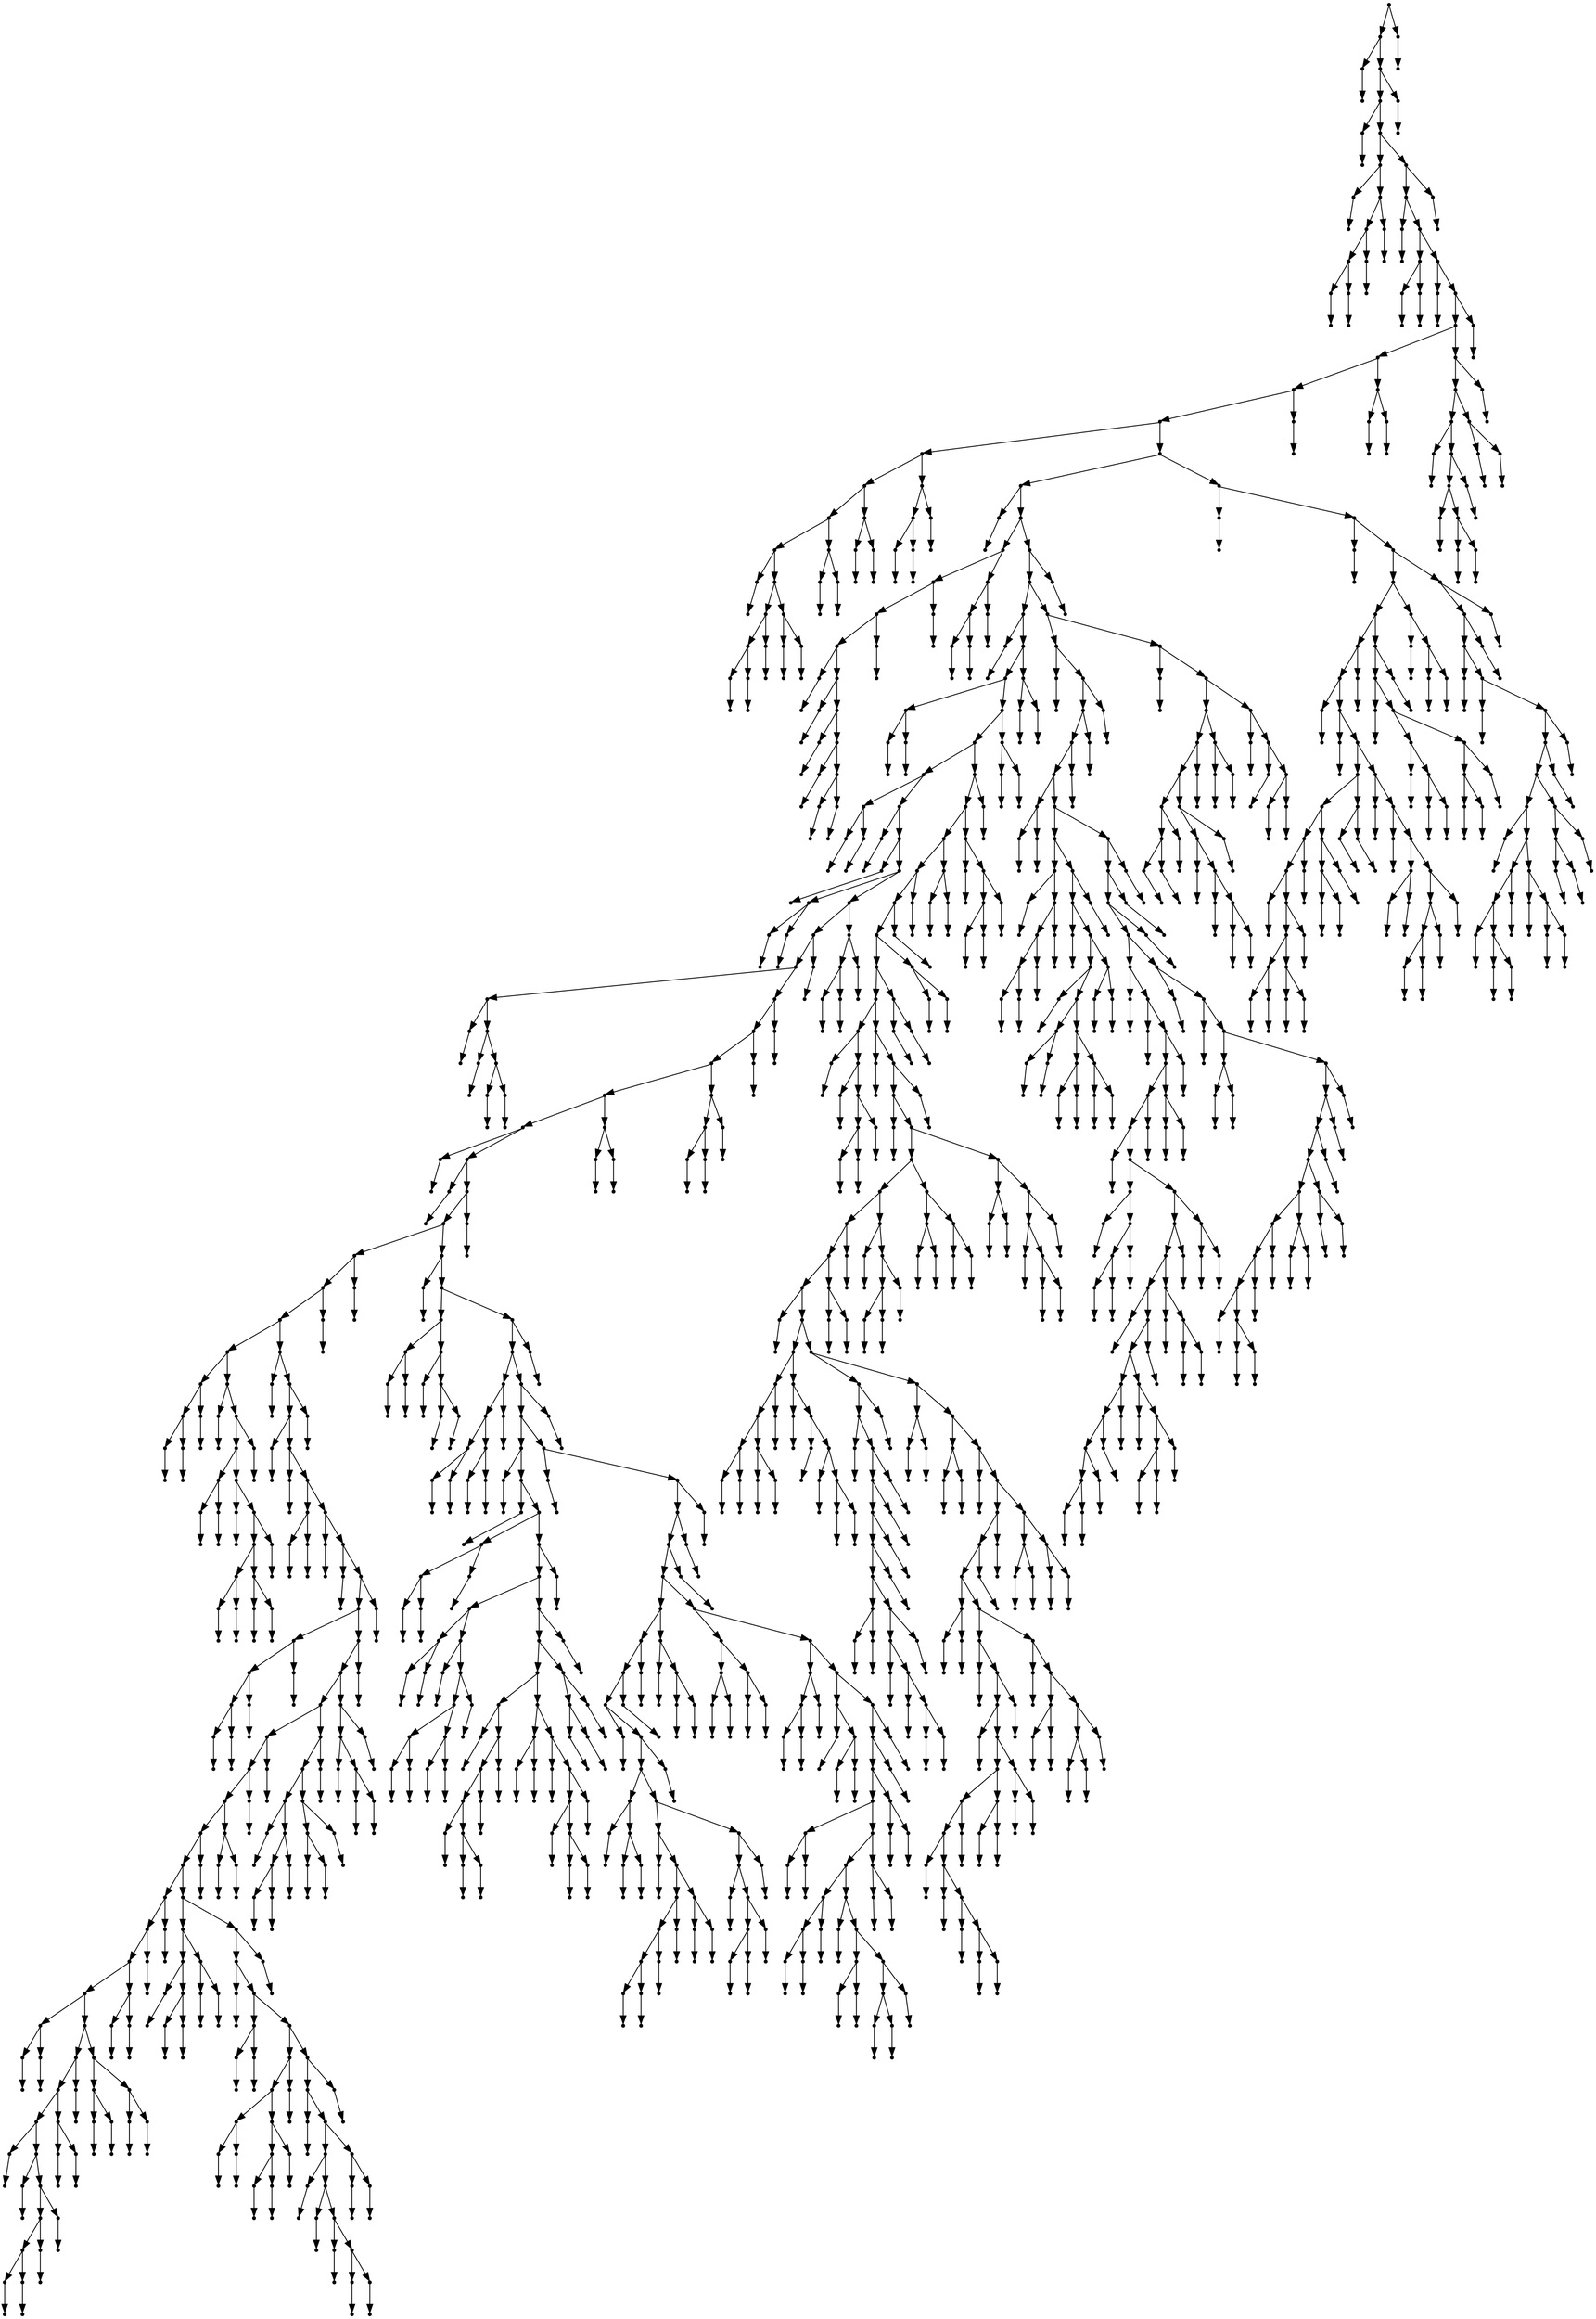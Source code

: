 digraph {
  1501 [shape=point];
  1498 [shape=point];
  1 [shape=point];
  0 [shape=point];
  1497 [shape=point];
  1494 [shape=point];
  3 [shape=point];
  2 [shape=point];
  1493 [shape=point];
  17 [shape=point];
  5 [shape=point];
  4 [shape=point];
  16 [shape=point];
  13 [shape=point];
  10 [shape=point];
  7 [shape=point];
  6 [shape=point];
  9 [shape=point];
  8 [shape=point];
  12 [shape=point];
  11 [shape=point];
  15 [shape=point];
  14 [shape=point];
  1492 [shape=point];
  1489 [shape=point];
  19 [shape=point];
  18 [shape=point];
  1488 [shape=point];
  24 [shape=point];
  21 [shape=point];
  20 [shape=point];
  23 [shape=point];
  22 [shape=point];
  1487 [shape=point];
  26 [shape=point];
  25 [shape=point];
  1486 [shape=point];
  1483 [shape=point];
  1459 [shape=point];
  1453 [shape=point];
  1450 [shape=point];
  64 [shape=point];
  55 [shape=point];
  49 [shape=point];
  43 [shape=point];
  28 [shape=point];
  27 [shape=point];
  42 [shape=point];
  36 [shape=point];
  33 [shape=point];
  30 [shape=point];
  29 [shape=point];
  32 [shape=point];
  31 [shape=point];
  35 [shape=point];
  34 [shape=point];
  41 [shape=point];
  38 [shape=point];
  37 [shape=point];
  40 [shape=point];
  39 [shape=point];
  48 [shape=point];
  45 [shape=point];
  44 [shape=point];
  47 [shape=point];
  46 [shape=point];
  54 [shape=point];
  51 [shape=point];
  50 [shape=point];
  53 [shape=point];
  52 [shape=point];
  63 [shape=point];
  60 [shape=point];
  57 [shape=point];
  56 [shape=point];
  59 [shape=point];
  58 [shape=point];
  62 [shape=point];
  61 [shape=point];
  1449 [shape=point];
  1290 [shape=point];
  66 [shape=point];
  65 [shape=point];
  1289 [shape=point];
  98 [shape=point];
  89 [shape=point];
  86 [shape=point];
  83 [shape=point];
  68 [shape=point];
  67 [shape=point];
  82 [shape=point];
  70 [shape=point];
  69 [shape=point];
  81 [shape=point];
  72 [shape=point];
  71 [shape=point];
  80 [shape=point];
  74 [shape=point];
  73 [shape=point];
  79 [shape=point];
  76 [shape=point];
  75 [shape=point];
  78 [shape=point];
  77 [shape=point];
  85 [shape=point];
  84 [shape=point];
  88 [shape=point];
  87 [shape=point];
  97 [shape=point];
  94 [shape=point];
  91 [shape=point];
  90 [shape=point];
  93 [shape=point];
  92 [shape=point];
  96 [shape=point];
  95 [shape=point];
  1288 [shape=point];
  1285 [shape=point];
  1030 [shape=point];
  100 [shape=point];
  99 [shape=point];
  1029 [shape=point];
  1023 [shape=point];
  105 [shape=point];
  102 [shape=point];
  101 [shape=point];
  104 [shape=point];
  103 [shape=point];
  1022 [shape=point];
  1016 [shape=point];
  734 [shape=point];
  110 [shape=point];
  107 [shape=point];
  106 [shape=point];
  109 [shape=point];
  108 [shape=point];
  733 [shape=point];
  112 [shape=point];
  111 [shape=point];
  732 [shape=point];
  114 [shape=point];
  113 [shape=point];
  731 [shape=point];
  119 [shape=point];
  116 [shape=point];
  115 [shape=point];
  118 [shape=point];
  117 [shape=point];
  730 [shape=point];
  721 [shape=point];
  718 [shape=point];
  130 [shape=point];
  121 [shape=point];
  120 [shape=point];
  129 [shape=point];
  123 [shape=point];
  122 [shape=point];
  128 [shape=point];
  125 [shape=point];
  124 [shape=point];
  127 [shape=point];
  126 [shape=point];
  717 [shape=point];
  714 [shape=point];
  711 [shape=point];
  702 [shape=point];
  696 [shape=point];
  132 [shape=point];
  131 [shape=point];
  695 [shape=point];
  134 [shape=point];
  133 [shape=point];
  694 [shape=point];
  691 [shape=point];
  400 [shape=point];
  397 [shape=point];
  394 [shape=point];
  172 [shape=point];
  142 [shape=point];
  139 [shape=point];
  136 [shape=point];
  135 [shape=point];
  138 [shape=point];
  137 [shape=point];
  141 [shape=point];
  140 [shape=point];
  171 [shape=point];
  144 [shape=point];
  143 [shape=point];
  170 [shape=point];
  167 [shape=point];
  149 [shape=point];
  146 [shape=point];
  145 [shape=point];
  148 [shape=point];
  147 [shape=point];
  166 [shape=point];
  151 [shape=point];
  150 [shape=point];
  165 [shape=point];
  162 [shape=point];
  156 [shape=point];
  153 [shape=point];
  152 [shape=point];
  155 [shape=point];
  154 [shape=point];
  161 [shape=point];
  158 [shape=point];
  157 [shape=point];
  160 [shape=point];
  159 [shape=point];
  164 [shape=point];
  163 [shape=point];
  169 [shape=point];
  168 [shape=point];
  393 [shape=point];
  174 [shape=point];
  173 [shape=point];
  392 [shape=point];
  389 [shape=point];
  176 [shape=point];
  175 [shape=point];
  388 [shape=point];
  178 [shape=point];
  177 [shape=point];
  387 [shape=point];
  183 [shape=point];
  180 [shape=point];
  179 [shape=point];
  182 [shape=point];
  181 [shape=point];
  386 [shape=point];
  185 [shape=point];
  184 [shape=point];
  385 [shape=point];
  187 [shape=point];
  186 [shape=point];
  384 [shape=point];
  381 [shape=point];
  198 [shape=point];
  195 [shape=point];
  192 [shape=point];
  189 [shape=point];
  188 [shape=point];
  191 [shape=point];
  190 [shape=point];
  194 [shape=point];
  193 [shape=point];
  197 [shape=point];
  196 [shape=point];
  380 [shape=point];
  377 [shape=point];
  365 [shape=point];
  341 [shape=point];
  338 [shape=point];
  335 [shape=point];
  329 [shape=point];
  326 [shape=point];
  254 [shape=point];
  251 [shape=point];
  248 [shape=point];
  242 [shape=point];
  203 [shape=point];
  200 [shape=point];
  199 [shape=point];
  202 [shape=point];
  201 [shape=point];
  241 [shape=point];
  229 [shape=point];
  226 [shape=point];
  220 [shape=point];
  205 [shape=point];
  204 [shape=point];
  219 [shape=point];
  207 [shape=point];
  206 [shape=point];
  218 [shape=point];
  215 [shape=point];
  212 [shape=point];
  209 [shape=point];
  208 [shape=point];
  211 [shape=point];
  210 [shape=point];
  214 [shape=point];
  213 [shape=point];
  217 [shape=point];
  216 [shape=point];
  225 [shape=point];
  222 [shape=point];
  221 [shape=point];
  224 [shape=point];
  223 [shape=point];
  228 [shape=point];
  227 [shape=point];
  240 [shape=point];
  234 [shape=point];
  231 [shape=point];
  230 [shape=point];
  233 [shape=point];
  232 [shape=point];
  239 [shape=point];
  236 [shape=point];
  235 [shape=point];
  238 [shape=point];
  237 [shape=point];
  247 [shape=point];
  244 [shape=point];
  243 [shape=point];
  246 [shape=point];
  245 [shape=point];
  250 [shape=point];
  249 [shape=point];
  253 [shape=point];
  252 [shape=point];
  325 [shape=point];
  268 [shape=point];
  262 [shape=point];
  256 [shape=point];
  255 [shape=point];
  261 [shape=point];
  258 [shape=point];
  257 [shape=point];
  260 [shape=point];
  259 [shape=point];
  267 [shape=point];
  264 [shape=point];
  263 [shape=point];
  266 [shape=point];
  265 [shape=point];
  324 [shape=point];
  321 [shape=point];
  270 [shape=point];
  269 [shape=point];
  320 [shape=point];
  275 [shape=point];
  272 [shape=point];
  271 [shape=point];
  274 [shape=point];
  273 [shape=point];
  319 [shape=point];
  292 [shape=point];
  289 [shape=point];
  280 [shape=point];
  277 [shape=point];
  276 [shape=point];
  279 [shape=point];
  278 [shape=point];
  288 [shape=point];
  285 [shape=point];
  282 [shape=point];
  281 [shape=point];
  284 [shape=point];
  283 [shape=point];
  287 [shape=point];
  286 [shape=point];
  291 [shape=point];
  290 [shape=point];
  318 [shape=point];
  315 [shape=point];
  294 [shape=point];
  293 [shape=point];
  314 [shape=point];
  308 [shape=point];
  296 [shape=point];
  295 [shape=point];
  307 [shape=point];
  298 [shape=point];
  297 [shape=point];
  306 [shape=point];
  300 [shape=point];
  299 [shape=point];
  305 [shape=point];
  302 [shape=point];
  301 [shape=point];
  304 [shape=point];
  303 [shape=point];
  313 [shape=point];
  310 [shape=point];
  309 [shape=point];
  312 [shape=point];
  311 [shape=point];
  317 [shape=point];
  316 [shape=point];
  323 [shape=point];
  322 [shape=point];
  328 [shape=point];
  327 [shape=point];
  334 [shape=point];
  331 [shape=point];
  330 [shape=point];
  333 [shape=point];
  332 [shape=point];
  337 [shape=point];
  336 [shape=point];
  340 [shape=point];
  339 [shape=point];
  364 [shape=point];
  361 [shape=point];
  352 [shape=point];
  343 [shape=point];
  342 [shape=point];
  351 [shape=point];
  348 [shape=point];
  345 [shape=point];
  344 [shape=point];
  347 [shape=point];
  346 [shape=point];
  350 [shape=point];
  349 [shape=point];
  360 [shape=point];
  357 [shape=point];
  354 [shape=point];
  353 [shape=point];
  356 [shape=point];
  355 [shape=point];
  359 [shape=point];
  358 [shape=point];
  363 [shape=point];
  362 [shape=point];
  376 [shape=point];
  373 [shape=point];
  367 [shape=point];
  366 [shape=point];
  372 [shape=point];
  369 [shape=point];
  368 [shape=point];
  371 [shape=point];
  370 [shape=point];
  375 [shape=point];
  374 [shape=point];
  379 [shape=point];
  378 [shape=point];
  383 [shape=point];
  382 [shape=point];
  391 [shape=point];
  390 [shape=point];
  396 [shape=point];
  395 [shape=point];
  399 [shape=point];
  398 [shape=point];
  690 [shape=point];
  402 [shape=point];
  401 [shape=point];
  689 [shape=point];
  416 [shape=point];
  407 [shape=point];
  404 [shape=point];
  403 [shape=point];
  406 [shape=point];
  405 [shape=point];
  415 [shape=point];
  409 [shape=point];
  408 [shape=point];
  414 [shape=point];
  411 [shape=point];
  410 [shape=point];
  413 [shape=point];
  412 [shape=point];
  688 [shape=point];
  685 [shape=point];
  430 [shape=point];
  427 [shape=point];
  421 [shape=point];
  418 [shape=point];
  417 [shape=point];
  420 [shape=point];
  419 [shape=point];
  426 [shape=point];
  423 [shape=point];
  422 [shape=point];
  425 [shape=point];
  424 [shape=point];
  429 [shape=point];
  428 [shape=point];
  684 [shape=point];
  681 [shape=point];
  522 [shape=point];
  432 [shape=point];
  431 [shape=point];
  521 [shape=point];
  434 [shape=point];
  433 [shape=point];
  520 [shape=point];
  442 [shape=point];
  439 [shape=point];
  436 [shape=point];
  435 [shape=point];
  438 [shape=point];
  437 [shape=point];
  441 [shape=point];
  440 [shape=point];
  519 [shape=point];
  516 [shape=point];
  465 [shape=point];
  447 [shape=point];
  444 [shape=point];
  443 [shape=point];
  446 [shape=point];
  445 [shape=point];
  464 [shape=point];
  449 [shape=point];
  448 [shape=point];
  463 [shape=point];
  460 [shape=point];
  454 [shape=point];
  451 [shape=point];
  450 [shape=point];
  453 [shape=point];
  452 [shape=point];
  459 [shape=point];
  456 [shape=point];
  455 [shape=point];
  458 [shape=point];
  457 [shape=point];
  462 [shape=point];
  461 [shape=point];
  515 [shape=point];
  512 [shape=point];
  503 [shape=point];
  482 [shape=point];
  467 [shape=point];
  466 [shape=point];
  481 [shape=point];
  478 [shape=point];
  475 [shape=point];
  469 [shape=point];
  468 [shape=point];
  474 [shape=point];
  471 [shape=point];
  470 [shape=point];
  473 [shape=point];
  472 [shape=point];
  477 [shape=point];
  476 [shape=point];
  480 [shape=point];
  479 [shape=point];
  502 [shape=point];
  487 [shape=point];
  484 [shape=point];
  483 [shape=point];
  486 [shape=point];
  485 [shape=point];
  501 [shape=point];
  489 [shape=point];
  488 [shape=point];
  500 [shape=point];
  497 [shape=point];
  491 [shape=point];
  490 [shape=point];
  496 [shape=point];
  493 [shape=point];
  492 [shape=point];
  495 [shape=point];
  494 [shape=point];
  499 [shape=point];
  498 [shape=point];
  511 [shape=point];
  508 [shape=point];
  505 [shape=point];
  504 [shape=point];
  507 [shape=point];
  506 [shape=point];
  510 [shape=point];
  509 [shape=point];
  514 [shape=point];
  513 [shape=point];
  518 [shape=point];
  517 [shape=point];
  680 [shape=point];
  524 [shape=point];
  523 [shape=point];
  679 [shape=point];
  676 [shape=point];
  673 [shape=point];
  670 [shape=point];
  589 [shape=point];
  580 [shape=point];
  577 [shape=point];
  574 [shape=point];
  526 [shape=point];
  525 [shape=point];
  573 [shape=point];
  570 [shape=point];
  534 [shape=point];
  528 [shape=point];
  527 [shape=point];
  533 [shape=point];
  530 [shape=point];
  529 [shape=point];
  532 [shape=point];
  531 [shape=point];
  569 [shape=point];
  554 [shape=point];
  536 [shape=point];
  535 [shape=point];
  553 [shape=point];
  547 [shape=point];
  544 [shape=point];
  541 [shape=point];
  538 [shape=point];
  537 [shape=point];
  540 [shape=point];
  539 [shape=point];
  543 [shape=point];
  542 [shape=point];
  546 [shape=point];
  545 [shape=point];
  552 [shape=point];
  549 [shape=point];
  548 [shape=point];
  551 [shape=point];
  550 [shape=point];
  568 [shape=point];
  565 [shape=point];
  556 [shape=point];
  555 [shape=point];
  564 [shape=point];
  561 [shape=point];
  558 [shape=point];
  557 [shape=point];
  560 [shape=point];
  559 [shape=point];
  563 [shape=point];
  562 [shape=point];
  567 [shape=point];
  566 [shape=point];
  572 [shape=point];
  571 [shape=point];
  576 [shape=point];
  575 [shape=point];
  579 [shape=point];
  578 [shape=point];
  588 [shape=point];
  582 [shape=point];
  581 [shape=point];
  587 [shape=point];
  584 [shape=point];
  583 [shape=point];
  586 [shape=point];
  585 [shape=point];
  669 [shape=point];
  600 [shape=point];
  594 [shape=point];
  591 [shape=point];
  590 [shape=point];
  593 [shape=point];
  592 [shape=point];
  599 [shape=point];
  596 [shape=point];
  595 [shape=point];
  598 [shape=point];
  597 [shape=point];
  668 [shape=point];
  608 [shape=point];
  605 [shape=point];
  602 [shape=point];
  601 [shape=point];
  604 [shape=point];
  603 [shape=point];
  607 [shape=point];
  606 [shape=point];
  667 [shape=point];
  616 [shape=point];
  610 [shape=point];
  609 [shape=point];
  615 [shape=point];
  612 [shape=point];
  611 [shape=point];
  614 [shape=point];
  613 [shape=point];
  666 [shape=point];
  663 [shape=point];
  660 [shape=point];
  654 [shape=point];
  621 [shape=point];
  618 [shape=point];
  617 [shape=point];
  620 [shape=point];
  619 [shape=point];
  653 [shape=point];
  647 [shape=point];
  629 [shape=point];
  626 [shape=point];
  623 [shape=point];
  622 [shape=point];
  625 [shape=point];
  624 [shape=point];
  628 [shape=point];
  627 [shape=point];
  646 [shape=point];
  631 [shape=point];
  630 [shape=point];
  645 [shape=point];
  636 [shape=point];
  633 [shape=point];
  632 [shape=point];
  635 [shape=point];
  634 [shape=point];
  644 [shape=point];
  641 [shape=point];
  638 [shape=point];
  637 [shape=point];
  640 [shape=point];
  639 [shape=point];
  643 [shape=point];
  642 [shape=point];
  652 [shape=point];
  649 [shape=point];
  648 [shape=point];
  651 [shape=point];
  650 [shape=point];
  659 [shape=point];
  656 [shape=point];
  655 [shape=point];
  658 [shape=point];
  657 [shape=point];
  662 [shape=point];
  661 [shape=point];
  665 [shape=point];
  664 [shape=point];
  672 [shape=point];
  671 [shape=point];
  675 [shape=point];
  674 [shape=point];
  678 [shape=point];
  677 [shape=point];
  683 [shape=point];
  682 [shape=point];
  687 [shape=point];
  686 [shape=point];
  693 [shape=point];
  692 [shape=point];
  701 [shape=point];
  698 [shape=point];
  697 [shape=point];
  700 [shape=point];
  699 [shape=point];
  710 [shape=point];
  707 [shape=point];
  704 [shape=point];
  703 [shape=point];
  706 [shape=point];
  705 [shape=point];
  709 [shape=point];
  708 [shape=point];
  713 [shape=point];
  712 [shape=point];
  716 [shape=point];
  715 [shape=point];
  720 [shape=point];
  719 [shape=point];
  729 [shape=point];
  726 [shape=point];
  723 [shape=point];
  722 [shape=point];
  725 [shape=point];
  724 [shape=point];
  728 [shape=point];
  727 [shape=point];
  1015 [shape=point];
  1012 [shape=point];
  1000 [shape=point];
  994 [shape=point];
  991 [shape=point];
  988 [shape=point];
  982 [shape=point];
  976 [shape=point];
  748 [shape=point];
  736 [shape=point];
  735 [shape=point];
  747 [shape=point];
  738 [shape=point];
  737 [shape=point];
  746 [shape=point];
  743 [shape=point];
  740 [shape=point];
  739 [shape=point];
  742 [shape=point];
  741 [shape=point];
  745 [shape=point];
  744 [shape=point];
  975 [shape=point];
  750 [shape=point];
  749 [shape=point];
  974 [shape=point];
  971 [shape=point];
  752 [shape=point];
  751 [shape=point];
  970 [shape=point];
  952 [shape=point];
  940 [shape=point];
  928 [shape=point];
  925 [shape=point];
  919 [shape=point];
  754 [shape=point];
  753 [shape=point];
  918 [shape=point];
  783 [shape=point];
  768 [shape=point];
  765 [shape=point];
  759 [shape=point];
  756 [shape=point];
  755 [shape=point];
  758 [shape=point];
  757 [shape=point];
  764 [shape=point];
  761 [shape=point];
  760 [shape=point];
  763 [shape=point];
  762 [shape=point];
  767 [shape=point];
  766 [shape=point];
  782 [shape=point];
  770 [shape=point];
  769 [shape=point];
  781 [shape=point];
  772 [shape=point];
  771 [shape=point];
  780 [shape=point];
  774 [shape=point];
  773 [shape=point];
  779 [shape=point];
  776 [shape=point];
  775 [shape=point];
  778 [shape=point];
  777 [shape=point];
  917 [shape=point];
  821 [shape=point];
  818 [shape=point];
  785 [shape=point];
  784 [shape=point];
  817 [shape=point];
  814 [shape=point];
  811 [shape=point];
  808 [shape=point];
  805 [shape=point];
  790 [shape=point];
  787 [shape=point];
  786 [shape=point];
  789 [shape=point];
  788 [shape=point];
  804 [shape=point];
  801 [shape=point];
  792 [shape=point];
  791 [shape=point];
  800 [shape=point];
  794 [shape=point];
  793 [shape=point];
  799 [shape=point];
  796 [shape=point];
  795 [shape=point];
  798 [shape=point];
  797 [shape=point];
  803 [shape=point];
  802 [shape=point];
  807 [shape=point];
  806 [shape=point];
  810 [shape=point];
  809 [shape=point];
  813 [shape=point];
  812 [shape=point];
  816 [shape=point];
  815 [shape=point];
  820 [shape=point];
  819 [shape=point];
  916 [shape=point];
  826 [shape=point];
  823 [shape=point];
  822 [shape=point];
  825 [shape=point];
  824 [shape=point];
  915 [shape=point];
  831 [shape=point];
  828 [shape=point];
  827 [shape=point];
  830 [shape=point];
  829 [shape=point];
  914 [shape=point];
  833 [shape=point];
  832 [shape=point];
  913 [shape=point];
  901 [shape=point];
  898 [shape=point];
  895 [shape=point];
  838 [shape=point];
  835 [shape=point];
  834 [shape=point];
  837 [shape=point];
  836 [shape=point];
  894 [shape=point];
  876 [shape=point];
  840 [shape=point];
  839 [shape=point];
  875 [shape=point];
  872 [shape=point];
  842 [shape=point];
  841 [shape=point];
  871 [shape=point];
  865 [shape=point];
  859 [shape=point];
  856 [shape=point];
  844 [shape=point];
  843 [shape=point];
  855 [shape=point];
  846 [shape=point];
  845 [shape=point];
  854 [shape=point];
  848 [shape=point];
  847 [shape=point];
  853 [shape=point];
  850 [shape=point];
  849 [shape=point];
  852 [shape=point];
  851 [shape=point];
  858 [shape=point];
  857 [shape=point];
  864 [shape=point];
  861 [shape=point];
  860 [shape=point];
  863 [shape=point];
  862 [shape=point];
  870 [shape=point];
  867 [shape=point];
  866 [shape=point];
  869 [shape=point];
  868 [shape=point];
  874 [shape=point];
  873 [shape=point];
  893 [shape=point];
  878 [shape=point];
  877 [shape=point];
  892 [shape=point];
  883 [shape=point];
  880 [shape=point];
  879 [shape=point];
  882 [shape=point];
  881 [shape=point];
  891 [shape=point];
  888 [shape=point];
  885 [shape=point];
  884 [shape=point];
  887 [shape=point];
  886 [shape=point];
  890 [shape=point];
  889 [shape=point];
  897 [shape=point];
  896 [shape=point];
  900 [shape=point];
  899 [shape=point];
  912 [shape=point];
  906 [shape=point];
  903 [shape=point];
  902 [shape=point];
  905 [shape=point];
  904 [shape=point];
  911 [shape=point];
  908 [shape=point];
  907 [shape=point];
  910 [shape=point];
  909 [shape=point];
  924 [shape=point];
  921 [shape=point];
  920 [shape=point];
  923 [shape=point];
  922 [shape=point];
  927 [shape=point];
  926 [shape=point];
  939 [shape=point];
  930 [shape=point];
  929 [shape=point];
  938 [shape=point];
  935 [shape=point];
  932 [shape=point];
  931 [shape=point];
  934 [shape=point];
  933 [shape=point];
  937 [shape=point];
  936 [shape=point];
  951 [shape=point];
  945 [shape=point];
  942 [shape=point];
  941 [shape=point];
  944 [shape=point];
  943 [shape=point];
  950 [shape=point];
  947 [shape=point];
  946 [shape=point];
  949 [shape=point];
  948 [shape=point];
  969 [shape=point];
  957 [shape=point];
  954 [shape=point];
  953 [shape=point];
  956 [shape=point];
  955 [shape=point];
  968 [shape=point];
  965 [shape=point];
  959 [shape=point];
  958 [shape=point];
  964 [shape=point];
  961 [shape=point];
  960 [shape=point];
  963 [shape=point];
  962 [shape=point];
  967 [shape=point];
  966 [shape=point];
  973 [shape=point];
  972 [shape=point];
  981 [shape=point];
  978 [shape=point];
  977 [shape=point];
  980 [shape=point];
  979 [shape=point];
  987 [shape=point];
  984 [shape=point];
  983 [shape=point];
  986 [shape=point];
  985 [shape=point];
  990 [shape=point];
  989 [shape=point];
  993 [shape=point];
  992 [shape=point];
  999 [shape=point];
  996 [shape=point];
  995 [shape=point];
  998 [shape=point];
  997 [shape=point];
  1011 [shape=point];
  1002 [shape=point];
  1001 [shape=point];
  1010 [shape=point];
  1007 [shape=point];
  1004 [shape=point];
  1003 [shape=point];
  1006 [shape=point];
  1005 [shape=point];
  1009 [shape=point];
  1008 [shape=point];
  1014 [shape=point];
  1013 [shape=point];
  1021 [shape=point];
  1018 [shape=point];
  1017 [shape=point];
  1020 [shape=point];
  1019 [shape=point];
  1028 [shape=point];
  1025 [shape=point];
  1024 [shape=point];
  1027 [shape=point];
  1026 [shape=point];
  1284 [shape=point];
  1236 [shape=point];
  1032 [shape=point];
  1031 [shape=point];
  1235 [shape=point];
  1232 [shape=point];
  1229 [shape=point];
  1226 [shape=point];
  1037 [shape=point];
  1034 [shape=point];
  1033 [shape=point];
  1036 [shape=point];
  1035 [shape=point];
  1225 [shape=point];
  1084 [shape=point];
  1051 [shape=point];
  1039 [shape=point];
  1038 [shape=point];
  1050 [shape=point];
  1047 [shape=point];
  1044 [shape=point];
  1041 [shape=point];
  1040 [shape=point];
  1043 [shape=point];
  1042 [shape=point];
  1046 [shape=point];
  1045 [shape=point];
  1049 [shape=point];
  1048 [shape=point];
  1083 [shape=point];
  1080 [shape=point];
  1053 [shape=point];
  1052 [shape=point];
  1079 [shape=point];
  1073 [shape=point];
  1055 [shape=point];
  1054 [shape=point];
  1072 [shape=point];
  1060 [shape=point];
  1057 [shape=point];
  1056 [shape=point];
  1059 [shape=point];
  1058 [shape=point];
  1071 [shape=point];
  1065 [shape=point];
  1062 [shape=point];
  1061 [shape=point];
  1064 [shape=point];
  1063 [shape=point];
  1070 [shape=point];
  1067 [shape=point];
  1066 [shape=point];
  1069 [shape=point];
  1068 [shape=point];
  1078 [shape=point];
  1075 [shape=point];
  1074 [shape=point];
  1077 [shape=point];
  1076 [shape=point];
  1082 [shape=point];
  1081 [shape=point];
  1224 [shape=point];
  1221 [shape=point];
  1218 [shape=point];
  1215 [shape=point];
  1167 [shape=point];
  1086 [shape=point];
  1085 [shape=point];
  1166 [shape=point];
  1088 [shape=point];
  1087 [shape=point];
  1165 [shape=point];
  1162 [shape=point];
  1156 [shape=point];
  1153 [shape=point];
  1090 [shape=point];
  1089 [shape=point];
  1152 [shape=point];
  1101 [shape=point];
  1092 [shape=point];
  1091 [shape=point];
  1100 [shape=point];
  1097 [shape=point];
  1094 [shape=point];
  1093 [shape=point];
  1096 [shape=point];
  1095 [shape=point];
  1099 [shape=point];
  1098 [shape=point];
  1151 [shape=point];
  1145 [shape=point];
  1142 [shape=point];
  1133 [shape=point];
  1103 [shape=point];
  1102 [shape=point];
  1132 [shape=point];
  1129 [shape=point];
  1117 [shape=point];
  1114 [shape=point];
  1111 [shape=point];
  1108 [shape=point];
  1105 [shape=point];
  1104 [shape=point];
  1107 [shape=point];
  1106 [shape=point];
  1110 [shape=point];
  1109 [shape=point];
  1113 [shape=point];
  1112 [shape=point];
  1116 [shape=point];
  1115 [shape=point];
  1128 [shape=point];
  1119 [shape=point];
  1118 [shape=point];
  1127 [shape=point];
  1124 [shape=point];
  1121 [shape=point];
  1120 [shape=point];
  1123 [shape=point];
  1122 [shape=point];
  1126 [shape=point];
  1125 [shape=point];
  1131 [shape=point];
  1130 [shape=point];
  1141 [shape=point];
  1135 [shape=point];
  1134 [shape=point];
  1140 [shape=point];
  1137 [shape=point];
  1136 [shape=point];
  1139 [shape=point];
  1138 [shape=point];
  1144 [shape=point];
  1143 [shape=point];
  1150 [shape=point];
  1147 [shape=point];
  1146 [shape=point];
  1149 [shape=point];
  1148 [shape=point];
  1155 [shape=point];
  1154 [shape=point];
  1161 [shape=point];
  1158 [shape=point];
  1157 [shape=point];
  1160 [shape=point];
  1159 [shape=point];
  1164 [shape=point];
  1163 [shape=point];
  1214 [shape=point];
  1169 [shape=point];
  1168 [shape=point];
  1213 [shape=point];
  1171 [shape=point];
  1170 [shape=point];
  1212 [shape=point];
  1176 [shape=point];
  1173 [shape=point];
  1172 [shape=point];
  1175 [shape=point];
  1174 [shape=point];
  1211 [shape=point];
  1208 [shape=point];
  1205 [shape=point];
  1202 [shape=point];
  1196 [shape=point];
  1190 [shape=point];
  1187 [shape=point];
  1184 [shape=point];
  1178 [shape=point];
  1177 [shape=point];
  1183 [shape=point];
  1180 [shape=point];
  1179 [shape=point];
  1182 [shape=point];
  1181 [shape=point];
  1186 [shape=point];
  1185 [shape=point];
  1189 [shape=point];
  1188 [shape=point];
  1195 [shape=point];
  1192 [shape=point];
  1191 [shape=point];
  1194 [shape=point];
  1193 [shape=point];
  1201 [shape=point];
  1198 [shape=point];
  1197 [shape=point];
  1200 [shape=point];
  1199 [shape=point];
  1204 [shape=point];
  1203 [shape=point];
  1207 [shape=point];
  1206 [shape=point];
  1210 [shape=point];
  1209 [shape=point];
  1217 [shape=point];
  1216 [shape=point];
  1220 [shape=point];
  1219 [shape=point];
  1223 [shape=point];
  1222 [shape=point];
  1228 [shape=point];
  1227 [shape=point];
  1231 [shape=point];
  1230 [shape=point];
  1234 [shape=point];
  1233 [shape=point];
  1283 [shape=point];
  1238 [shape=point];
  1237 [shape=point];
  1282 [shape=point];
  1270 [shape=point];
  1264 [shape=point];
  1261 [shape=point];
  1246 [shape=point];
  1243 [shape=point];
  1240 [shape=point];
  1239 [shape=point];
  1242 [shape=point];
  1241 [shape=point];
  1245 [shape=point];
  1244 [shape=point];
  1260 [shape=point];
  1257 [shape=point];
  1248 [shape=point];
  1247 [shape=point];
  1256 [shape=point];
  1250 [shape=point];
  1249 [shape=point];
  1255 [shape=point];
  1252 [shape=point];
  1251 [shape=point];
  1254 [shape=point];
  1253 [shape=point];
  1259 [shape=point];
  1258 [shape=point];
  1263 [shape=point];
  1262 [shape=point];
  1269 [shape=point];
  1266 [shape=point];
  1265 [shape=point];
  1268 [shape=point];
  1267 [shape=point];
  1281 [shape=point];
  1272 [shape=point];
  1271 [shape=point];
  1280 [shape=point];
  1274 [shape=point];
  1273 [shape=point];
  1279 [shape=point];
  1276 [shape=point];
  1275 [shape=point];
  1278 [shape=point];
  1277 [shape=point];
  1287 [shape=point];
  1286 [shape=point];
  1448 [shape=point];
  1292 [shape=point];
  1291 [shape=point];
  1447 [shape=point];
  1294 [shape=point];
  1293 [shape=point];
  1446 [shape=point];
  1395 [shape=point];
  1386 [shape=point];
  1362 [shape=point];
  1359 [shape=point];
  1296 [shape=point];
  1295 [shape=point];
  1358 [shape=point];
  1298 [shape=point];
  1297 [shape=point];
  1357 [shape=point];
  1333 [shape=point];
  1327 [shape=point];
  1318 [shape=point];
  1315 [shape=point];
  1300 [shape=point];
  1299 [shape=point];
  1314 [shape=point];
  1311 [shape=point];
  1305 [shape=point];
  1302 [shape=point];
  1301 [shape=point];
  1304 [shape=point];
  1303 [shape=point];
  1310 [shape=point];
  1307 [shape=point];
  1306 [shape=point];
  1309 [shape=point];
  1308 [shape=point];
  1313 [shape=point];
  1312 [shape=point];
  1317 [shape=point];
  1316 [shape=point];
  1326 [shape=point];
  1323 [shape=point];
  1320 [shape=point];
  1319 [shape=point];
  1322 [shape=point];
  1321 [shape=point];
  1325 [shape=point];
  1324 [shape=point];
  1332 [shape=point];
  1329 [shape=point];
  1328 [shape=point];
  1331 [shape=point];
  1330 [shape=point];
  1356 [shape=point];
  1335 [shape=point];
  1334 [shape=point];
  1355 [shape=point];
  1337 [shape=point];
  1336 [shape=point];
  1354 [shape=point];
  1342 [shape=point];
  1339 [shape=point];
  1338 [shape=point];
  1341 [shape=point];
  1340 [shape=point];
  1353 [shape=point];
  1350 [shape=point];
  1347 [shape=point];
  1344 [shape=point];
  1343 [shape=point];
  1346 [shape=point];
  1345 [shape=point];
  1349 [shape=point];
  1348 [shape=point];
  1352 [shape=point];
  1351 [shape=point];
  1361 [shape=point];
  1360 [shape=point];
  1385 [shape=point];
  1382 [shape=point];
  1364 [shape=point];
  1363 [shape=point];
  1381 [shape=point];
  1372 [shape=point];
  1366 [shape=point];
  1365 [shape=point];
  1371 [shape=point];
  1368 [shape=point];
  1367 [shape=point];
  1370 [shape=point];
  1369 [shape=point];
  1380 [shape=point];
  1377 [shape=point];
  1374 [shape=point];
  1373 [shape=point];
  1376 [shape=point];
  1375 [shape=point];
  1379 [shape=point];
  1378 [shape=point];
  1384 [shape=point];
  1383 [shape=point];
  1394 [shape=point];
  1388 [shape=point];
  1387 [shape=point];
  1393 [shape=point];
  1390 [shape=point];
  1389 [shape=point];
  1392 [shape=point];
  1391 [shape=point];
  1445 [shape=point];
  1442 [shape=point];
  1439 [shape=point];
  1397 [shape=point];
  1396 [shape=point];
  1438 [shape=point];
  1399 [shape=point];
  1398 [shape=point];
  1437 [shape=point];
  1434 [shape=point];
  1431 [shape=point];
  1422 [shape=point];
  1401 [shape=point];
  1400 [shape=point];
  1421 [shape=point];
  1412 [shape=point];
  1409 [shape=point];
  1403 [shape=point];
  1402 [shape=point];
  1408 [shape=point];
  1405 [shape=point];
  1404 [shape=point];
  1407 [shape=point];
  1406 [shape=point];
  1411 [shape=point];
  1410 [shape=point];
  1420 [shape=point];
  1414 [shape=point];
  1413 [shape=point];
  1419 [shape=point];
  1416 [shape=point];
  1415 [shape=point];
  1418 [shape=point];
  1417 [shape=point];
  1430 [shape=point];
  1427 [shape=point];
  1424 [shape=point];
  1423 [shape=point];
  1426 [shape=point];
  1425 [shape=point];
  1429 [shape=point];
  1428 [shape=point];
  1433 [shape=point];
  1432 [shape=point];
  1436 [shape=point];
  1435 [shape=point];
  1441 [shape=point];
  1440 [shape=point];
  1444 [shape=point];
  1443 [shape=point];
  1452 [shape=point];
  1451 [shape=point];
  1458 [shape=point];
  1455 [shape=point];
  1454 [shape=point];
  1457 [shape=point];
  1456 [shape=point];
  1482 [shape=point];
  1479 [shape=point];
  1473 [shape=point];
  1461 [shape=point];
  1460 [shape=point];
  1472 [shape=point];
  1469 [shape=point];
  1463 [shape=point];
  1462 [shape=point];
  1468 [shape=point];
  1465 [shape=point];
  1464 [shape=point];
  1467 [shape=point];
  1466 [shape=point];
  1471 [shape=point];
  1470 [shape=point];
  1478 [shape=point];
  1475 [shape=point];
  1474 [shape=point];
  1477 [shape=point];
  1476 [shape=point];
  1481 [shape=point];
  1480 [shape=point];
  1485 [shape=point];
  1484 [shape=point];
  1491 [shape=point];
  1490 [shape=point];
  1496 [shape=point];
  1495 [shape=point];
  1500 [shape=point];
  1499 [shape=point];
1501 -> 1498;
1498 -> 1;
1 -> 0;
1498 -> 1497;
1497 -> 1494;
1494 -> 3;
3 -> 2;
1494 -> 1493;
1493 -> 17;
17 -> 5;
5 -> 4;
17 -> 16;
16 -> 13;
13 -> 10;
10 -> 7;
7 -> 6;
10 -> 9;
9 -> 8;
13 -> 12;
12 -> 11;
16 -> 15;
15 -> 14;
1493 -> 1492;
1492 -> 1489;
1489 -> 19;
19 -> 18;
1489 -> 1488;
1488 -> 24;
24 -> 21;
21 -> 20;
24 -> 23;
23 -> 22;
1488 -> 1487;
1487 -> 26;
26 -> 25;
1487 -> 1486;
1486 -> 1483;
1483 -> 1459;
1459 -> 1453;
1453 -> 1450;
1450 -> 64;
64 -> 55;
55 -> 49;
49 -> 43;
43 -> 28;
28 -> 27;
43 -> 42;
42 -> 36;
36 -> 33;
33 -> 30;
30 -> 29;
33 -> 32;
32 -> 31;
36 -> 35;
35 -> 34;
42 -> 41;
41 -> 38;
38 -> 37;
41 -> 40;
40 -> 39;
49 -> 48;
48 -> 45;
45 -> 44;
48 -> 47;
47 -> 46;
55 -> 54;
54 -> 51;
51 -> 50;
54 -> 53;
53 -> 52;
64 -> 63;
63 -> 60;
60 -> 57;
57 -> 56;
60 -> 59;
59 -> 58;
63 -> 62;
62 -> 61;
1450 -> 1449;
1449 -> 1290;
1290 -> 66;
66 -> 65;
1290 -> 1289;
1289 -> 98;
98 -> 89;
89 -> 86;
86 -> 83;
83 -> 68;
68 -> 67;
83 -> 82;
82 -> 70;
70 -> 69;
82 -> 81;
81 -> 72;
72 -> 71;
81 -> 80;
80 -> 74;
74 -> 73;
80 -> 79;
79 -> 76;
76 -> 75;
79 -> 78;
78 -> 77;
86 -> 85;
85 -> 84;
89 -> 88;
88 -> 87;
98 -> 97;
97 -> 94;
94 -> 91;
91 -> 90;
94 -> 93;
93 -> 92;
97 -> 96;
96 -> 95;
1289 -> 1288;
1288 -> 1285;
1285 -> 1030;
1030 -> 100;
100 -> 99;
1030 -> 1029;
1029 -> 1023;
1023 -> 105;
105 -> 102;
102 -> 101;
105 -> 104;
104 -> 103;
1023 -> 1022;
1022 -> 1016;
1016 -> 734;
734 -> 110;
110 -> 107;
107 -> 106;
110 -> 109;
109 -> 108;
734 -> 733;
733 -> 112;
112 -> 111;
733 -> 732;
732 -> 114;
114 -> 113;
732 -> 731;
731 -> 119;
119 -> 116;
116 -> 115;
119 -> 118;
118 -> 117;
731 -> 730;
730 -> 721;
721 -> 718;
718 -> 130;
130 -> 121;
121 -> 120;
130 -> 129;
129 -> 123;
123 -> 122;
129 -> 128;
128 -> 125;
125 -> 124;
128 -> 127;
127 -> 126;
718 -> 717;
717 -> 714;
714 -> 711;
711 -> 702;
702 -> 696;
696 -> 132;
132 -> 131;
696 -> 695;
695 -> 134;
134 -> 133;
695 -> 694;
694 -> 691;
691 -> 400;
400 -> 397;
397 -> 394;
394 -> 172;
172 -> 142;
142 -> 139;
139 -> 136;
136 -> 135;
139 -> 138;
138 -> 137;
142 -> 141;
141 -> 140;
172 -> 171;
171 -> 144;
144 -> 143;
171 -> 170;
170 -> 167;
167 -> 149;
149 -> 146;
146 -> 145;
149 -> 148;
148 -> 147;
167 -> 166;
166 -> 151;
151 -> 150;
166 -> 165;
165 -> 162;
162 -> 156;
156 -> 153;
153 -> 152;
156 -> 155;
155 -> 154;
162 -> 161;
161 -> 158;
158 -> 157;
161 -> 160;
160 -> 159;
165 -> 164;
164 -> 163;
170 -> 169;
169 -> 168;
394 -> 393;
393 -> 174;
174 -> 173;
393 -> 392;
392 -> 389;
389 -> 176;
176 -> 175;
389 -> 388;
388 -> 178;
178 -> 177;
388 -> 387;
387 -> 183;
183 -> 180;
180 -> 179;
183 -> 182;
182 -> 181;
387 -> 386;
386 -> 185;
185 -> 184;
386 -> 385;
385 -> 187;
187 -> 186;
385 -> 384;
384 -> 381;
381 -> 198;
198 -> 195;
195 -> 192;
192 -> 189;
189 -> 188;
192 -> 191;
191 -> 190;
195 -> 194;
194 -> 193;
198 -> 197;
197 -> 196;
381 -> 380;
380 -> 377;
377 -> 365;
365 -> 341;
341 -> 338;
338 -> 335;
335 -> 329;
329 -> 326;
326 -> 254;
254 -> 251;
251 -> 248;
248 -> 242;
242 -> 203;
203 -> 200;
200 -> 199;
203 -> 202;
202 -> 201;
242 -> 241;
241 -> 229;
229 -> 226;
226 -> 220;
220 -> 205;
205 -> 204;
220 -> 219;
219 -> 207;
207 -> 206;
219 -> 218;
218 -> 215;
215 -> 212;
212 -> 209;
209 -> 208;
212 -> 211;
211 -> 210;
215 -> 214;
214 -> 213;
218 -> 217;
217 -> 216;
226 -> 225;
225 -> 222;
222 -> 221;
225 -> 224;
224 -> 223;
229 -> 228;
228 -> 227;
241 -> 240;
240 -> 234;
234 -> 231;
231 -> 230;
234 -> 233;
233 -> 232;
240 -> 239;
239 -> 236;
236 -> 235;
239 -> 238;
238 -> 237;
248 -> 247;
247 -> 244;
244 -> 243;
247 -> 246;
246 -> 245;
251 -> 250;
250 -> 249;
254 -> 253;
253 -> 252;
326 -> 325;
325 -> 268;
268 -> 262;
262 -> 256;
256 -> 255;
262 -> 261;
261 -> 258;
258 -> 257;
261 -> 260;
260 -> 259;
268 -> 267;
267 -> 264;
264 -> 263;
267 -> 266;
266 -> 265;
325 -> 324;
324 -> 321;
321 -> 270;
270 -> 269;
321 -> 320;
320 -> 275;
275 -> 272;
272 -> 271;
275 -> 274;
274 -> 273;
320 -> 319;
319 -> 292;
292 -> 289;
289 -> 280;
280 -> 277;
277 -> 276;
280 -> 279;
279 -> 278;
289 -> 288;
288 -> 285;
285 -> 282;
282 -> 281;
285 -> 284;
284 -> 283;
288 -> 287;
287 -> 286;
292 -> 291;
291 -> 290;
319 -> 318;
318 -> 315;
315 -> 294;
294 -> 293;
315 -> 314;
314 -> 308;
308 -> 296;
296 -> 295;
308 -> 307;
307 -> 298;
298 -> 297;
307 -> 306;
306 -> 300;
300 -> 299;
306 -> 305;
305 -> 302;
302 -> 301;
305 -> 304;
304 -> 303;
314 -> 313;
313 -> 310;
310 -> 309;
313 -> 312;
312 -> 311;
318 -> 317;
317 -> 316;
324 -> 323;
323 -> 322;
329 -> 328;
328 -> 327;
335 -> 334;
334 -> 331;
331 -> 330;
334 -> 333;
333 -> 332;
338 -> 337;
337 -> 336;
341 -> 340;
340 -> 339;
365 -> 364;
364 -> 361;
361 -> 352;
352 -> 343;
343 -> 342;
352 -> 351;
351 -> 348;
348 -> 345;
345 -> 344;
348 -> 347;
347 -> 346;
351 -> 350;
350 -> 349;
361 -> 360;
360 -> 357;
357 -> 354;
354 -> 353;
357 -> 356;
356 -> 355;
360 -> 359;
359 -> 358;
364 -> 363;
363 -> 362;
377 -> 376;
376 -> 373;
373 -> 367;
367 -> 366;
373 -> 372;
372 -> 369;
369 -> 368;
372 -> 371;
371 -> 370;
376 -> 375;
375 -> 374;
380 -> 379;
379 -> 378;
384 -> 383;
383 -> 382;
392 -> 391;
391 -> 390;
397 -> 396;
396 -> 395;
400 -> 399;
399 -> 398;
691 -> 690;
690 -> 402;
402 -> 401;
690 -> 689;
689 -> 416;
416 -> 407;
407 -> 404;
404 -> 403;
407 -> 406;
406 -> 405;
416 -> 415;
415 -> 409;
409 -> 408;
415 -> 414;
414 -> 411;
411 -> 410;
414 -> 413;
413 -> 412;
689 -> 688;
688 -> 685;
685 -> 430;
430 -> 427;
427 -> 421;
421 -> 418;
418 -> 417;
421 -> 420;
420 -> 419;
427 -> 426;
426 -> 423;
423 -> 422;
426 -> 425;
425 -> 424;
430 -> 429;
429 -> 428;
685 -> 684;
684 -> 681;
681 -> 522;
522 -> 432;
432 -> 431;
522 -> 521;
521 -> 434;
434 -> 433;
521 -> 520;
520 -> 442;
442 -> 439;
439 -> 436;
436 -> 435;
439 -> 438;
438 -> 437;
442 -> 441;
441 -> 440;
520 -> 519;
519 -> 516;
516 -> 465;
465 -> 447;
447 -> 444;
444 -> 443;
447 -> 446;
446 -> 445;
465 -> 464;
464 -> 449;
449 -> 448;
464 -> 463;
463 -> 460;
460 -> 454;
454 -> 451;
451 -> 450;
454 -> 453;
453 -> 452;
460 -> 459;
459 -> 456;
456 -> 455;
459 -> 458;
458 -> 457;
463 -> 462;
462 -> 461;
516 -> 515;
515 -> 512;
512 -> 503;
503 -> 482;
482 -> 467;
467 -> 466;
482 -> 481;
481 -> 478;
478 -> 475;
475 -> 469;
469 -> 468;
475 -> 474;
474 -> 471;
471 -> 470;
474 -> 473;
473 -> 472;
478 -> 477;
477 -> 476;
481 -> 480;
480 -> 479;
503 -> 502;
502 -> 487;
487 -> 484;
484 -> 483;
487 -> 486;
486 -> 485;
502 -> 501;
501 -> 489;
489 -> 488;
501 -> 500;
500 -> 497;
497 -> 491;
491 -> 490;
497 -> 496;
496 -> 493;
493 -> 492;
496 -> 495;
495 -> 494;
500 -> 499;
499 -> 498;
512 -> 511;
511 -> 508;
508 -> 505;
505 -> 504;
508 -> 507;
507 -> 506;
511 -> 510;
510 -> 509;
515 -> 514;
514 -> 513;
519 -> 518;
518 -> 517;
681 -> 680;
680 -> 524;
524 -> 523;
680 -> 679;
679 -> 676;
676 -> 673;
673 -> 670;
670 -> 589;
589 -> 580;
580 -> 577;
577 -> 574;
574 -> 526;
526 -> 525;
574 -> 573;
573 -> 570;
570 -> 534;
534 -> 528;
528 -> 527;
534 -> 533;
533 -> 530;
530 -> 529;
533 -> 532;
532 -> 531;
570 -> 569;
569 -> 554;
554 -> 536;
536 -> 535;
554 -> 553;
553 -> 547;
547 -> 544;
544 -> 541;
541 -> 538;
538 -> 537;
541 -> 540;
540 -> 539;
544 -> 543;
543 -> 542;
547 -> 546;
546 -> 545;
553 -> 552;
552 -> 549;
549 -> 548;
552 -> 551;
551 -> 550;
569 -> 568;
568 -> 565;
565 -> 556;
556 -> 555;
565 -> 564;
564 -> 561;
561 -> 558;
558 -> 557;
561 -> 560;
560 -> 559;
564 -> 563;
563 -> 562;
568 -> 567;
567 -> 566;
573 -> 572;
572 -> 571;
577 -> 576;
576 -> 575;
580 -> 579;
579 -> 578;
589 -> 588;
588 -> 582;
582 -> 581;
588 -> 587;
587 -> 584;
584 -> 583;
587 -> 586;
586 -> 585;
670 -> 669;
669 -> 600;
600 -> 594;
594 -> 591;
591 -> 590;
594 -> 593;
593 -> 592;
600 -> 599;
599 -> 596;
596 -> 595;
599 -> 598;
598 -> 597;
669 -> 668;
668 -> 608;
608 -> 605;
605 -> 602;
602 -> 601;
605 -> 604;
604 -> 603;
608 -> 607;
607 -> 606;
668 -> 667;
667 -> 616;
616 -> 610;
610 -> 609;
616 -> 615;
615 -> 612;
612 -> 611;
615 -> 614;
614 -> 613;
667 -> 666;
666 -> 663;
663 -> 660;
660 -> 654;
654 -> 621;
621 -> 618;
618 -> 617;
621 -> 620;
620 -> 619;
654 -> 653;
653 -> 647;
647 -> 629;
629 -> 626;
626 -> 623;
623 -> 622;
626 -> 625;
625 -> 624;
629 -> 628;
628 -> 627;
647 -> 646;
646 -> 631;
631 -> 630;
646 -> 645;
645 -> 636;
636 -> 633;
633 -> 632;
636 -> 635;
635 -> 634;
645 -> 644;
644 -> 641;
641 -> 638;
638 -> 637;
641 -> 640;
640 -> 639;
644 -> 643;
643 -> 642;
653 -> 652;
652 -> 649;
649 -> 648;
652 -> 651;
651 -> 650;
660 -> 659;
659 -> 656;
656 -> 655;
659 -> 658;
658 -> 657;
663 -> 662;
662 -> 661;
666 -> 665;
665 -> 664;
673 -> 672;
672 -> 671;
676 -> 675;
675 -> 674;
679 -> 678;
678 -> 677;
684 -> 683;
683 -> 682;
688 -> 687;
687 -> 686;
694 -> 693;
693 -> 692;
702 -> 701;
701 -> 698;
698 -> 697;
701 -> 700;
700 -> 699;
711 -> 710;
710 -> 707;
707 -> 704;
704 -> 703;
707 -> 706;
706 -> 705;
710 -> 709;
709 -> 708;
714 -> 713;
713 -> 712;
717 -> 716;
716 -> 715;
721 -> 720;
720 -> 719;
730 -> 729;
729 -> 726;
726 -> 723;
723 -> 722;
726 -> 725;
725 -> 724;
729 -> 728;
728 -> 727;
1016 -> 1015;
1015 -> 1012;
1012 -> 1000;
1000 -> 994;
994 -> 991;
991 -> 988;
988 -> 982;
982 -> 976;
976 -> 748;
748 -> 736;
736 -> 735;
748 -> 747;
747 -> 738;
738 -> 737;
747 -> 746;
746 -> 743;
743 -> 740;
740 -> 739;
743 -> 742;
742 -> 741;
746 -> 745;
745 -> 744;
976 -> 975;
975 -> 750;
750 -> 749;
975 -> 974;
974 -> 971;
971 -> 752;
752 -> 751;
971 -> 970;
970 -> 952;
952 -> 940;
940 -> 928;
928 -> 925;
925 -> 919;
919 -> 754;
754 -> 753;
919 -> 918;
918 -> 783;
783 -> 768;
768 -> 765;
765 -> 759;
759 -> 756;
756 -> 755;
759 -> 758;
758 -> 757;
765 -> 764;
764 -> 761;
761 -> 760;
764 -> 763;
763 -> 762;
768 -> 767;
767 -> 766;
783 -> 782;
782 -> 770;
770 -> 769;
782 -> 781;
781 -> 772;
772 -> 771;
781 -> 780;
780 -> 774;
774 -> 773;
780 -> 779;
779 -> 776;
776 -> 775;
779 -> 778;
778 -> 777;
918 -> 917;
917 -> 821;
821 -> 818;
818 -> 785;
785 -> 784;
818 -> 817;
817 -> 814;
814 -> 811;
811 -> 808;
808 -> 805;
805 -> 790;
790 -> 787;
787 -> 786;
790 -> 789;
789 -> 788;
805 -> 804;
804 -> 801;
801 -> 792;
792 -> 791;
801 -> 800;
800 -> 794;
794 -> 793;
800 -> 799;
799 -> 796;
796 -> 795;
799 -> 798;
798 -> 797;
804 -> 803;
803 -> 802;
808 -> 807;
807 -> 806;
811 -> 810;
810 -> 809;
814 -> 813;
813 -> 812;
817 -> 816;
816 -> 815;
821 -> 820;
820 -> 819;
917 -> 916;
916 -> 826;
826 -> 823;
823 -> 822;
826 -> 825;
825 -> 824;
916 -> 915;
915 -> 831;
831 -> 828;
828 -> 827;
831 -> 830;
830 -> 829;
915 -> 914;
914 -> 833;
833 -> 832;
914 -> 913;
913 -> 901;
901 -> 898;
898 -> 895;
895 -> 838;
838 -> 835;
835 -> 834;
838 -> 837;
837 -> 836;
895 -> 894;
894 -> 876;
876 -> 840;
840 -> 839;
876 -> 875;
875 -> 872;
872 -> 842;
842 -> 841;
872 -> 871;
871 -> 865;
865 -> 859;
859 -> 856;
856 -> 844;
844 -> 843;
856 -> 855;
855 -> 846;
846 -> 845;
855 -> 854;
854 -> 848;
848 -> 847;
854 -> 853;
853 -> 850;
850 -> 849;
853 -> 852;
852 -> 851;
859 -> 858;
858 -> 857;
865 -> 864;
864 -> 861;
861 -> 860;
864 -> 863;
863 -> 862;
871 -> 870;
870 -> 867;
867 -> 866;
870 -> 869;
869 -> 868;
875 -> 874;
874 -> 873;
894 -> 893;
893 -> 878;
878 -> 877;
893 -> 892;
892 -> 883;
883 -> 880;
880 -> 879;
883 -> 882;
882 -> 881;
892 -> 891;
891 -> 888;
888 -> 885;
885 -> 884;
888 -> 887;
887 -> 886;
891 -> 890;
890 -> 889;
898 -> 897;
897 -> 896;
901 -> 900;
900 -> 899;
913 -> 912;
912 -> 906;
906 -> 903;
903 -> 902;
906 -> 905;
905 -> 904;
912 -> 911;
911 -> 908;
908 -> 907;
911 -> 910;
910 -> 909;
925 -> 924;
924 -> 921;
921 -> 920;
924 -> 923;
923 -> 922;
928 -> 927;
927 -> 926;
940 -> 939;
939 -> 930;
930 -> 929;
939 -> 938;
938 -> 935;
935 -> 932;
932 -> 931;
935 -> 934;
934 -> 933;
938 -> 937;
937 -> 936;
952 -> 951;
951 -> 945;
945 -> 942;
942 -> 941;
945 -> 944;
944 -> 943;
951 -> 950;
950 -> 947;
947 -> 946;
950 -> 949;
949 -> 948;
970 -> 969;
969 -> 957;
957 -> 954;
954 -> 953;
957 -> 956;
956 -> 955;
969 -> 968;
968 -> 965;
965 -> 959;
959 -> 958;
965 -> 964;
964 -> 961;
961 -> 960;
964 -> 963;
963 -> 962;
968 -> 967;
967 -> 966;
974 -> 973;
973 -> 972;
982 -> 981;
981 -> 978;
978 -> 977;
981 -> 980;
980 -> 979;
988 -> 987;
987 -> 984;
984 -> 983;
987 -> 986;
986 -> 985;
991 -> 990;
990 -> 989;
994 -> 993;
993 -> 992;
1000 -> 999;
999 -> 996;
996 -> 995;
999 -> 998;
998 -> 997;
1012 -> 1011;
1011 -> 1002;
1002 -> 1001;
1011 -> 1010;
1010 -> 1007;
1007 -> 1004;
1004 -> 1003;
1007 -> 1006;
1006 -> 1005;
1010 -> 1009;
1009 -> 1008;
1015 -> 1014;
1014 -> 1013;
1022 -> 1021;
1021 -> 1018;
1018 -> 1017;
1021 -> 1020;
1020 -> 1019;
1029 -> 1028;
1028 -> 1025;
1025 -> 1024;
1028 -> 1027;
1027 -> 1026;
1285 -> 1284;
1284 -> 1236;
1236 -> 1032;
1032 -> 1031;
1236 -> 1235;
1235 -> 1232;
1232 -> 1229;
1229 -> 1226;
1226 -> 1037;
1037 -> 1034;
1034 -> 1033;
1037 -> 1036;
1036 -> 1035;
1226 -> 1225;
1225 -> 1084;
1084 -> 1051;
1051 -> 1039;
1039 -> 1038;
1051 -> 1050;
1050 -> 1047;
1047 -> 1044;
1044 -> 1041;
1041 -> 1040;
1044 -> 1043;
1043 -> 1042;
1047 -> 1046;
1046 -> 1045;
1050 -> 1049;
1049 -> 1048;
1084 -> 1083;
1083 -> 1080;
1080 -> 1053;
1053 -> 1052;
1080 -> 1079;
1079 -> 1073;
1073 -> 1055;
1055 -> 1054;
1073 -> 1072;
1072 -> 1060;
1060 -> 1057;
1057 -> 1056;
1060 -> 1059;
1059 -> 1058;
1072 -> 1071;
1071 -> 1065;
1065 -> 1062;
1062 -> 1061;
1065 -> 1064;
1064 -> 1063;
1071 -> 1070;
1070 -> 1067;
1067 -> 1066;
1070 -> 1069;
1069 -> 1068;
1079 -> 1078;
1078 -> 1075;
1075 -> 1074;
1078 -> 1077;
1077 -> 1076;
1083 -> 1082;
1082 -> 1081;
1225 -> 1224;
1224 -> 1221;
1221 -> 1218;
1218 -> 1215;
1215 -> 1167;
1167 -> 1086;
1086 -> 1085;
1167 -> 1166;
1166 -> 1088;
1088 -> 1087;
1166 -> 1165;
1165 -> 1162;
1162 -> 1156;
1156 -> 1153;
1153 -> 1090;
1090 -> 1089;
1153 -> 1152;
1152 -> 1101;
1101 -> 1092;
1092 -> 1091;
1101 -> 1100;
1100 -> 1097;
1097 -> 1094;
1094 -> 1093;
1097 -> 1096;
1096 -> 1095;
1100 -> 1099;
1099 -> 1098;
1152 -> 1151;
1151 -> 1145;
1145 -> 1142;
1142 -> 1133;
1133 -> 1103;
1103 -> 1102;
1133 -> 1132;
1132 -> 1129;
1129 -> 1117;
1117 -> 1114;
1114 -> 1111;
1111 -> 1108;
1108 -> 1105;
1105 -> 1104;
1108 -> 1107;
1107 -> 1106;
1111 -> 1110;
1110 -> 1109;
1114 -> 1113;
1113 -> 1112;
1117 -> 1116;
1116 -> 1115;
1129 -> 1128;
1128 -> 1119;
1119 -> 1118;
1128 -> 1127;
1127 -> 1124;
1124 -> 1121;
1121 -> 1120;
1124 -> 1123;
1123 -> 1122;
1127 -> 1126;
1126 -> 1125;
1132 -> 1131;
1131 -> 1130;
1142 -> 1141;
1141 -> 1135;
1135 -> 1134;
1141 -> 1140;
1140 -> 1137;
1137 -> 1136;
1140 -> 1139;
1139 -> 1138;
1145 -> 1144;
1144 -> 1143;
1151 -> 1150;
1150 -> 1147;
1147 -> 1146;
1150 -> 1149;
1149 -> 1148;
1156 -> 1155;
1155 -> 1154;
1162 -> 1161;
1161 -> 1158;
1158 -> 1157;
1161 -> 1160;
1160 -> 1159;
1165 -> 1164;
1164 -> 1163;
1215 -> 1214;
1214 -> 1169;
1169 -> 1168;
1214 -> 1213;
1213 -> 1171;
1171 -> 1170;
1213 -> 1212;
1212 -> 1176;
1176 -> 1173;
1173 -> 1172;
1176 -> 1175;
1175 -> 1174;
1212 -> 1211;
1211 -> 1208;
1208 -> 1205;
1205 -> 1202;
1202 -> 1196;
1196 -> 1190;
1190 -> 1187;
1187 -> 1184;
1184 -> 1178;
1178 -> 1177;
1184 -> 1183;
1183 -> 1180;
1180 -> 1179;
1183 -> 1182;
1182 -> 1181;
1187 -> 1186;
1186 -> 1185;
1190 -> 1189;
1189 -> 1188;
1196 -> 1195;
1195 -> 1192;
1192 -> 1191;
1195 -> 1194;
1194 -> 1193;
1202 -> 1201;
1201 -> 1198;
1198 -> 1197;
1201 -> 1200;
1200 -> 1199;
1205 -> 1204;
1204 -> 1203;
1208 -> 1207;
1207 -> 1206;
1211 -> 1210;
1210 -> 1209;
1218 -> 1217;
1217 -> 1216;
1221 -> 1220;
1220 -> 1219;
1224 -> 1223;
1223 -> 1222;
1229 -> 1228;
1228 -> 1227;
1232 -> 1231;
1231 -> 1230;
1235 -> 1234;
1234 -> 1233;
1284 -> 1283;
1283 -> 1238;
1238 -> 1237;
1283 -> 1282;
1282 -> 1270;
1270 -> 1264;
1264 -> 1261;
1261 -> 1246;
1246 -> 1243;
1243 -> 1240;
1240 -> 1239;
1243 -> 1242;
1242 -> 1241;
1246 -> 1245;
1245 -> 1244;
1261 -> 1260;
1260 -> 1257;
1257 -> 1248;
1248 -> 1247;
1257 -> 1256;
1256 -> 1250;
1250 -> 1249;
1256 -> 1255;
1255 -> 1252;
1252 -> 1251;
1255 -> 1254;
1254 -> 1253;
1260 -> 1259;
1259 -> 1258;
1264 -> 1263;
1263 -> 1262;
1270 -> 1269;
1269 -> 1266;
1266 -> 1265;
1269 -> 1268;
1268 -> 1267;
1282 -> 1281;
1281 -> 1272;
1272 -> 1271;
1281 -> 1280;
1280 -> 1274;
1274 -> 1273;
1280 -> 1279;
1279 -> 1276;
1276 -> 1275;
1279 -> 1278;
1278 -> 1277;
1288 -> 1287;
1287 -> 1286;
1449 -> 1448;
1448 -> 1292;
1292 -> 1291;
1448 -> 1447;
1447 -> 1294;
1294 -> 1293;
1447 -> 1446;
1446 -> 1395;
1395 -> 1386;
1386 -> 1362;
1362 -> 1359;
1359 -> 1296;
1296 -> 1295;
1359 -> 1358;
1358 -> 1298;
1298 -> 1297;
1358 -> 1357;
1357 -> 1333;
1333 -> 1327;
1327 -> 1318;
1318 -> 1315;
1315 -> 1300;
1300 -> 1299;
1315 -> 1314;
1314 -> 1311;
1311 -> 1305;
1305 -> 1302;
1302 -> 1301;
1305 -> 1304;
1304 -> 1303;
1311 -> 1310;
1310 -> 1307;
1307 -> 1306;
1310 -> 1309;
1309 -> 1308;
1314 -> 1313;
1313 -> 1312;
1318 -> 1317;
1317 -> 1316;
1327 -> 1326;
1326 -> 1323;
1323 -> 1320;
1320 -> 1319;
1323 -> 1322;
1322 -> 1321;
1326 -> 1325;
1325 -> 1324;
1333 -> 1332;
1332 -> 1329;
1329 -> 1328;
1332 -> 1331;
1331 -> 1330;
1357 -> 1356;
1356 -> 1335;
1335 -> 1334;
1356 -> 1355;
1355 -> 1337;
1337 -> 1336;
1355 -> 1354;
1354 -> 1342;
1342 -> 1339;
1339 -> 1338;
1342 -> 1341;
1341 -> 1340;
1354 -> 1353;
1353 -> 1350;
1350 -> 1347;
1347 -> 1344;
1344 -> 1343;
1347 -> 1346;
1346 -> 1345;
1350 -> 1349;
1349 -> 1348;
1353 -> 1352;
1352 -> 1351;
1362 -> 1361;
1361 -> 1360;
1386 -> 1385;
1385 -> 1382;
1382 -> 1364;
1364 -> 1363;
1382 -> 1381;
1381 -> 1372;
1372 -> 1366;
1366 -> 1365;
1372 -> 1371;
1371 -> 1368;
1368 -> 1367;
1371 -> 1370;
1370 -> 1369;
1381 -> 1380;
1380 -> 1377;
1377 -> 1374;
1374 -> 1373;
1377 -> 1376;
1376 -> 1375;
1380 -> 1379;
1379 -> 1378;
1385 -> 1384;
1384 -> 1383;
1395 -> 1394;
1394 -> 1388;
1388 -> 1387;
1394 -> 1393;
1393 -> 1390;
1390 -> 1389;
1393 -> 1392;
1392 -> 1391;
1446 -> 1445;
1445 -> 1442;
1442 -> 1439;
1439 -> 1397;
1397 -> 1396;
1439 -> 1438;
1438 -> 1399;
1399 -> 1398;
1438 -> 1437;
1437 -> 1434;
1434 -> 1431;
1431 -> 1422;
1422 -> 1401;
1401 -> 1400;
1422 -> 1421;
1421 -> 1412;
1412 -> 1409;
1409 -> 1403;
1403 -> 1402;
1409 -> 1408;
1408 -> 1405;
1405 -> 1404;
1408 -> 1407;
1407 -> 1406;
1412 -> 1411;
1411 -> 1410;
1421 -> 1420;
1420 -> 1414;
1414 -> 1413;
1420 -> 1419;
1419 -> 1416;
1416 -> 1415;
1419 -> 1418;
1418 -> 1417;
1431 -> 1430;
1430 -> 1427;
1427 -> 1424;
1424 -> 1423;
1427 -> 1426;
1426 -> 1425;
1430 -> 1429;
1429 -> 1428;
1434 -> 1433;
1433 -> 1432;
1437 -> 1436;
1436 -> 1435;
1442 -> 1441;
1441 -> 1440;
1445 -> 1444;
1444 -> 1443;
1453 -> 1452;
1452 -> 1451;
1459 -> 1458;
1458 -> 1455;
1455 -> 1454;
1458 -> 1457;
1457 -> 1456;
1483 -> 1482;
1482 -> 1479;
1479 -> 1473;
1473 -> 1461;
1461 -> 1460;
1473 -> 1472;
1472 -> 1469;
1469 -> 1463;
1463 -> 1462;
1469 -> 1468;
1468 -> 1465;
1465 -> 1464;
1468 -> 1467;
1467 -> 1466;
1472 -> 1471;
1471 -> 1470;
1479 -> 1478;
1478 -> 1475;
1475 -> 1474;
1478 -> 1477;
1477 -> 1476;
1482 -> 1481;
1481 -> 1480;
1486 -> 1485;
1485 -> 1484;
1492 -> 1491;
1491 -> 1490;
1497 -> 1496;
1496 -> 1495;
1501 -> 1500;
1500 -> 1499;
}
